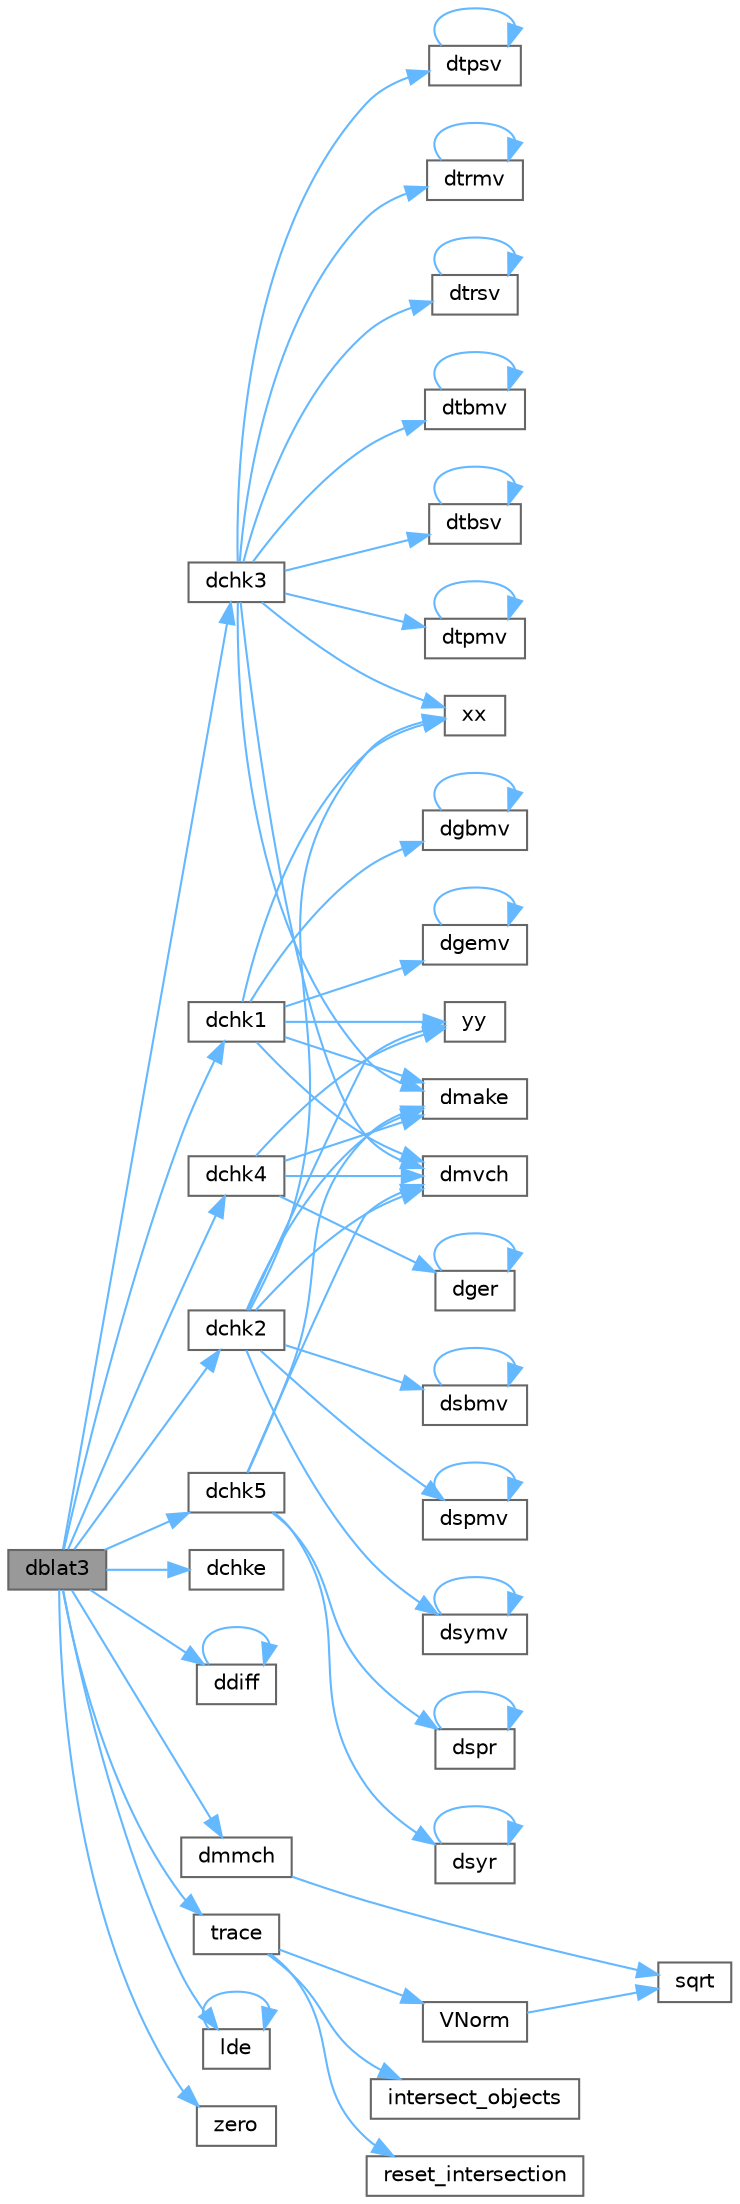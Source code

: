 digraph "dblat3"
{
 // LATEX_PDF_SIZE
  bgcolor="transparent";
  edge [fontname=Helvetica,fontsize=10,labelfontname=Helvetica,labelfontsize=10];
  node [fontname=Helvetica,fontsize=10,shape=box,height=0.2,width=0.4];
  rankdir="LR";
  Node1 [id="Node000001",label="dblat3",height=0.2,width=0.4,color="gray40", fillcolor="grey60", style="filled", fontcolor="black",tooltip="DBLAT3"];
  Node1 -> Node2 [id="edge1_Node000001_Node000002",color="steelblue1",style="solid",tooltip=" "];
  Node2 [id="Node000002",label="dchk1",height=0.2,width=0.4,color="grey40", fillcolor="white", style="filled",URL="$dblat2_8f.html#ae3442fbd466b4a10f5042c75bc83a982",tooltip=" "];
  Node2 -> Node3 [id="edge2_Node000002_Node000003",color="steelblue1",style="solid",tooltip=" "];
  Node3 [id="Node000003",label="dgbmv",height=0.2,width=0.4,color="grey40", fillcolor="white", style="filled",URL="$bench_2btl_2libs_2_b_l_a_s_2blas_8h.html#a2d90a47e9499ffaf725aaa4f57c2473e",tooltip=" "];
  Node3 -> Node3 [id="edge3_Node000003_Node000003",color="steelblue1",style="solid",tooltip=" "];
  Node2 -> Node4 [id="edge4_Node000002_Node000004",color="steelblue1",style="solid",tooltip=" "];
  Node4 [id="Node000004",label="dgemv",height=0.2,width=0.4,color="grey40", fillcolor="white", style="filled",URL="$bench_2btl_2libs_2_b_l_a_s_2blas_8h.html#aa9a51966986805f68a29e3c11e46e6b8",tooltip=" "];
  Node4 -> Node4 [id="edge5_Node000004_Node000004",color="steelblue1",style="solid",tooltip=" "];
  Node2 -> Node5 [id="edge6_Node000002_Node000005",color="steelblue1",style="solid",tooltip=" "];
  Node5 [id="Node000005",label="dmake",height=0.2,width=0.4,color="grey40", fillcolor="white", style="filled",URL="$dblat2_8f.html#aff34a02ca37c4d479cdf53a69ae414b1",tooltip=" "];
  Node2 -> Node6 [id="edge7_Node000002_Node000006",color="steelblue1",style="solid",tooltip=" "];
  Node6 [id="Node000006",label="dmvch",height=0.2,width=0.4,color="grey40", fillcolor="white", style="filled",URL="$dblat2_8f.html#a7087a37d831ad9e5f1ec81c46c8068cc",tooltip=" "];
  Node2 -> Node7 [id="edge8_Node000002_Node000007",color="steelblue1",style="solid",tooltip=" "];
  Node7 [id="Node000007",label="xx",height=0.2,width=0.4,color="grey40", fillcolor="white", style="filled",URL="$core_2swizzle__2_8inl_8h.html#aae49af6726dec52213c1b49977caf958",tooltip=" "];
  Node2 -> Node8 [id="edge9_Node000002_Node000008",color="steelblue1",style="solid",tooltip=" "];
  Node8 [id="Node000008",label="yy",height=0.2,width=0.4,color="grey40", fillcolor="white", style="filled",URL="$core_2swizzle__2_8inl_8h.html#ad4d826276d84a23b3d6c937b46040636",tooltip=" "];
  Node1 -> Node9 [id="edge10_Node000001_Node000009",color="steelblue1",style="solid",tooltip=" "];
  Node9 [id="Node000009",label="dchk2",height=0.2,width=0.4,color="grey40", fillcolor="white", style="filled",URL="$dblat2_8f.html#a81a49b02aa86597a72ec3d14b46767c1",tooltip=" "];
  Node9 -> Node5 [id="edge11_Node000009_Node000005",color="steelblue1",style="solid",tooltip=" "];
  Node9 -> Node6 [id="edge12_Node000009_Node000006",color="steelblue1",style="solid",tooltip=" "];
  Node9 -> Node10 [id="edge13_Node000009_Node000010",color="steelblue1",style="solid",tooltip=" "];
  Node10 [id="Node000010",label="dsbmv",height=0.2,width=0.4,color="grey40", fillcolor="white", style="filled",URL="$bench_2btl_2libs_2_b_l_a_s_2blas_8h.html#aa00469f077a4e6656684ca86d95546dd",tooltip=" "];
  Node10 -> Node10 [id="edge14_Node000010_Node000010",color="steelblue1",style="solid",tooltip=" "];
  Node9 -> Node11 [id="edge15_Node000009_Node000011",color="steelblue1",style="solid",tooltip=" "];
  Node11 [id="Node000011",label="dspmv",height=0.2,width=0.4,color="grey40", fillcolor="white", style="filled",URL="$bench_2btl_2libs_2_b_l_a_s_2blas_8h.html#a82c227f6222ad116a5a01cc447802fcd",tooltip=" "];
  Node11 -> Node11 [id="edge16_Node000011_Node000011",color="steelblue1",style="solid",tooltip=" "];
  Node9 -> Node12 [id="edge17_Node000009_Node000012",color="steelblue1",style="solid",tooltip=" "];
  Node12 [id="Node000012",label="dsymv",height=0.2,width=0.4,color="grey40", fillcolor="white", style="filled",URL="$bench_2btl_2libs_2_b_l_a_s_2blas_8h.html#a5dc77f74ea05b13403a14b54c2d5d755",tooltip=" "];
  Node12 -> Node12 [id="edge18_Node000012_Node000012",color="steelblue1",style="solid",tooltip=" "];
  Node9 -> Node7 [id="edge19_Node000009_Node000007",color="steelblue1",style="solid",tooltip=" "];
  Node9 -> Node8 [id="edge20_Node000009_Node000008",color="steelblue1",style="solid",tooltip=" "];
  Node1 -> Node13 [id="edge21_Node000001_Node000013",color="steelblue1",style="solid",tooltip=" "];
  Node13 [id="Node000013",label="dchk3",height=0.2,width=0.4,color="grey40", fillcolor="white", style="filled",URL="$dblat2_8f.html#ad7841ea351ec21d57411dabad7634de7",tooltip=" "];
  Node13 -> Node5 [id="edge22_Node000013_Node000005",color="steelblue1",style="solid",tooltip=" "];
  Node13 -> Node6 [id="edge23_Node000013_Node000006",color="steelblue1",style="solid",tooltip=" "];
  Node13 -> Node14 [id="edge24_Node000013_Node000014",color="steelblue1",style="solid",tooltip=" "];
  Node14 [id="Node000014",label="dtbmv",height=0.2,width=0.4,color="grey40", fillcolor="white", style="filled",URL="$bench_2btl_2libs_2_b_l_a_s_2blas_8h.html#a2008de00290f47735d48624a074f49ce",tooltip=" "];
  Node14 -> Node14 [id="edge25_Node000014_Node000014",color="steelblue1",style="solid",tooltip=" "];
  Node13 -> Node15 [id="edge26_Node000013_Node000015",color="steelblue1",style="solid",tooltip=" "];
  Node15 [id="Node000015",label="dtbsv",height=0.2,width=0.4,color="grey40", fillcolor="white", style="filled",URL="$bench_2btl_2libs_2_b_l_a_s_2blas_8h.html#abbfcc07d6e4dcf07c1a6fac3af11cb5f",tooltip=" "];
  Node15 -> Node15 [id="edge27_Node000015_Node000015",color="steelblue1",style="solid",tooltip=" "];
  Node13 -> Node16 [id="edge28_Node000013_Node000016",color="steelblue1",style="solid",tooltip=" "];
  Node16 [id="Node000016",label="dtpmv",height=0.2,width=0.4,color="grey40", fillcolor="white", style="filled",URL="$bench_2btl_2libs_2_b_l_a_s_2blas_8h.html#a9a7d9b465baec75d841cac7fd95b27fe",tooltip=" "];
  Node16 -> Node16 [id="edge29_Node000016_Node000016",color="steelblue1",style="solid",tooltip=" "];
  Node13 -> Node17 [id="edge30_Node000013_Node000017",color="steelblue1",style="solid",tooltip=" "];
  Node17 [id="Node000017",label="dtpsv",height=0.2,width=0.4,color="grey40", fillcolor="white", style="filled",URL="$bench_2btl_2libs_2_b_l_a_s_2blas_8h.html#abf23cbadb5ebe416520964f074f169c9",tooltip=" "];
  Node17 -> Node17 [id="edge31_Node000017_Node000017",color="steelblue1",style="solid",tooltip=" "];
  Node13 -> Node18 [id="edge32_Node000013_Node000018",color="steelblue1",style="solid",tooltip=" "];
  Node18 [id="Node000018",label="dtrmv",height=0.2,width=0.4,color="grey40", fillcolor="white", style="filled",URL="$bench_2btl_2libs_2_b_l_a_s_2blas_8h.html#a896840612dedf85bada922d1db3a9c00",tooltip=" "];
  Node18 -> Node18 [id="edge33_Node000018_Node000018",color="steelblue1",style="solid",tooltip=" "];
  Node13 -> Node19 [id="edge34_Node000013_Node000019",color="steelblue1",style="solid",tooltip=" "];
  Node19 [id="Node000019",label="dtrsv",height=0.2,width=0.4,color="grey40", fillcolor="white", style="filled",URL="$bench_2btl_2libs_2_b_l_a_s_2blas_8h.html#a1455bb0a3d69b7334048ed0a27a5ce0e",tooltip=" "];
  Node19 -> Node19 [id="edge35_Node000019_Node000019",color="steelblue1",style="solid",tooltip=" "];
  Node13 -> Node7 [id="edge36_Node000013_Node000007",color="steelblue1",style="solid",tooltip=" "];
  Node1 -> Node20 [id="edge37_Node000001_Node000020",color="steelblue1",style="solid",tooltip=" "];
  Node20 [id="Node000020",label="dchk4",height=0.2,width=0.4,color="grey40", fillcolor="white", style="filled",URL="$dblat2_8f.html#a246e1ca311fd74544272d131a0e7b33e",tooltip=" "];
  Node20 -> Node21 [id="edge38_Node000020_Node000021",color="steelblue1",style="solid",tooltip=" "];
  Node21 [id="Node000021",label="dger",height=0.2,width=0.4,color="grey40", fillcolor="white", style="filled",URL="$bench_2btl_2libs_2_b_l_a_s_2blas_8h.html#a4510b7c0ceb41b52372be20d784085fe",tooltip=" "];
  Node21 -> Node21 [id="edge39_Node000021_Node000021",color="steelblue1",style="solid",tooltip=" "];
  Node20 -> Node5 [id="edge40_Node000020_Node000005",color="steelblue1",style="solid",tooltip=" "];
  Node20 -> Node6 [id="edge41_Node000020_Node000006",color="steelblue1",style="solid",tooltip=" "];
  Node20 -> Node8 [id="edge42_Node000020_Node000008",color="steelblue1",style="solid",tooltip=" "];
  Node1 -> Node22 [id="edge43_Node000001_Node000022",color="steelblue1",style="solid",tooltip=" "];
  Node22 [id="Node000022",label="dchk5",height=0.2,width=0.4,color="grey40", fillcolor="white", style="filled",URL="$dblat2_8f.html#aa118c4dd6767fc9d859cb45fc1e8d5c4",tooltip=" "];
  Node22 -> Node5 [id="edge44_Node000022_Node000005",color="steelblue1",style="solid",tooltip=" "];
  Node22 -> Node6 [id="edge45_Node000022_Node000006",color="steelblue1",style="solid",tooltip=" "];
  Node22 -> Node23 [id="edge46_Node000022_Node000023",color="steelblue1",style="solid",tooltip=" "];
  Node23 [id="Node000023",label="dspr",height=0.2,width=0.4,color="grey40", fillcolor="white", style="filled",URL="$bench_2btl_2libs_2_b_l_a_s_2blas_8h.html#aebc0988cd41b2fd487f1303fc6a2615f",tooltip=" "];
  Node23 -> Node23 [id="edge47_Node000023_Node000023",color="steelblue1",style="solid",tooltip=" "];
  Node22 -> Node24 [id="edge48_Node000022_Node000024",color="steelblue1",style="solid",tooltip=" "];
  Node24 [id="Node000024",label="dsyr",height=0.2,width=0.4,color="grey40", fillcolor="white", style="filled",URL="$bench_2btl_2libs_2_b_l_a_s_2blas_8h.html#aba345e40d6e0b58238005c9b9984410b",tooltip=" "];
  Node24 -> Node24 [id="edge49_Node000024_Node000024",color="steelblue1",style="solid",tooltip=" "];
  Node1 -> Node25 [id="edge50_Node000001_Node000025",color="steelblue1",style="solid",tooltip=" "];
  Node25 [id="Node000025",label="dchke",height=0.2,width=0.4,color="grey40", fillcolor="white", style="filled",URL="$dblat2_8f.html#ae2526c8b858d85a47762b9a3630bcb1c",tooltip=" "];
  Node1 -> Node26 [id="edge51_Node000001_Node000026",color="steelblue1",style="solid",tooltip=" "];
  Node26 [id="Node000026",label="ddiff",height=0.2,width=0.4,color="grey40", fillcolor="white", style="filled",URL="$dblat2_8f.html#aa23616add19dbf971d7c81f3b15bd1dd",tooltip=" "];
  Node26 -> Node26 [id="edge52_Node000026_Node000026",color="steelblue1",style="solid",tooltip=" "];
  Node1 -> Node27 [id="edge53_Node000001_Node000027",color="steelblue1",style="solid",tooltip=" "];
  Node27 [id="Node000027",label="dmmch",height=0.2,width=0.4,color="grey40", fillcolor="white", style="filled",URL="$dblat3_8f.html#a7b7b7cea8bc254da5425f4a0c5d60f5c",tooltip=" "];
  Node27 -> Node28 [id="edge54_Node000027_Node000028",color="steelblue1",style="solid",tooltip=" "];
  Node28 [id="Node000028",label="sqrt",height=0.2,width=0.4,color="grey40", fillcolor="white", style="filled",URL="$_array_cwise_unary_ops_8h.html#a656b9217a2fcb6de59dc8d1eb3079cc7",tooltip=" "];
  Node1 -> Node29 [id="edge55_Node000001_Node000029",color="steelblue1",style="solid",tooltip=" "];
  Node29 [id="Node000029",label="lde",height=0.2,width=0.4,color="grey40", fillcolor="white", style="filled",URL="$dblat2_8f.html#a73a0273a97938f646b245ad18778f542",tooltip=" "];
  Node29 -> Node29 [id="edge56_Node000029_Node000029",color="steelblue1",style="solid",tooltip=" "];
  Node1 -> Node30 [id="edge57_Node000001_Node000030",color="steelblue1",style="solid",tooltip=" "];
  Node30 [id="Node000030",label="trace",height=0.2,width=0.4,color="grey40", fillcolor="white", style="filled",URL="$trace__rest_8cpp.html#ac4e1b6df3fd0c30f8a37a1b8b2aa0047",tooltip=" "];
  Node30 -> Node31 [id="edge58_Node000030_Node000031",color="steelblue1",style="solid",tooltip=" "];
  Node31 [id="Node000031",label="intersect_objects",height=0.2,width=0.4,color="grey40", fillcolor="white", style="filled",URL="$intersect_8cpp.html#a5ee1bf2bcee979cee65cdfd032be6cf1",tooltip=" "];
  Node30 -> Node32 [id="edge59_Node000030_Node000032",color="steelblue1",style="solid",tooltip=" "];
  Node32 [id="Node000032",label="reset_intersection",height=0.2,width=0.4,color="grey40", fillcolor="white", style="filled",URL="$intersect_8cpp.html#a5648f23bba47195c7428937a47d2c1ed",tooltip=" "];
  Node30 -> Node33 [id="edge60_Node000030_Node000033",color="steelblue1",style="solid",tooltip=" "];
  Node33 [id="Node000033",label="VNorm",height=0.2,width=0.4,color="grey40", fillcolor="white", style="filled",URL="$vector_8cpp.html#ac8a6404fc67035bd2124e30b9c60d24a",tooltip=" "];
  Node33 -> Node28 [id="edge61_Node000033_Node000028",color="steelblue1",style="solid",tooltip=" "];
  Node1 -> Node34 [id="edge62_Node000001_Node000034",color="steelblue1",style="solid",tooltip=" "];
  Node34 [id="Node000034",label="zero",height=0.2,width=0.4,color="grey40", fillcolor="white", style="filled",URL="$svd__common_8h.html#a4a86f5596ff1afa9113ff6cc07a60453",tooltip=" "];
}
